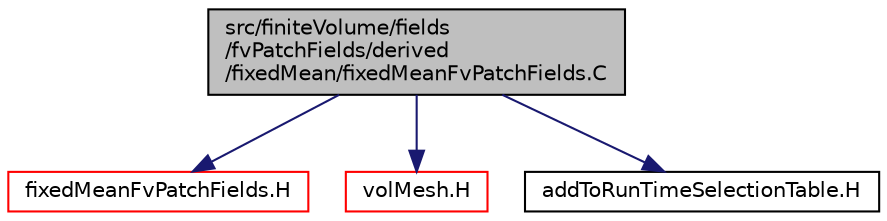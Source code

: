 digraph "src/finiteVolume/fields/fvPatchFields/derived/fixedMean/fixedMeanFvPatchFields.C"
{
  bgcolor="transparent";
  edge [fontname="Helvetica",fontsize="10",labelfontname="Helvetica",labelfontsize="10"];
  node [fontname="Helvetica",fontsize="10",shape=record];
  Node1 [label="src/finiteVolume/fields\l/fvPatchFields/derived\l/fixedMean/fixedMeanFvPatchFields.C",height=0.2,width=0.4,color="black", fillcolor="grey75", style="filled", fontcolor="black"];
  Node1 -> Node2 [color="midnightblue",fontsize="10",style="solid",fontname="Helvetica"];
  Node2 [label="fixedMeanFvPatchFields.H",height=0.2,width=0.4,color="red",URL="$a05356.html"];
  Node1 -> Node3 [color="midnightblue",fontsize="10",style="solid",fontname="Helvetica"];
  Node3 [label="volMesh.H",height=0.2,width=0.4,color="red",URL="$a06187.html"];
  Node1 -> Node4 [color="midnightblue",fontsize="10",style="solid",fontname="Helvetica"];
  Node4 [label="addToRunTimeSelectionTable.H",height=0.2,width=0.4,color="black",URL="$a07867.html",tooltip="Macros for easy insertion into run-time selection tables. "];
}
